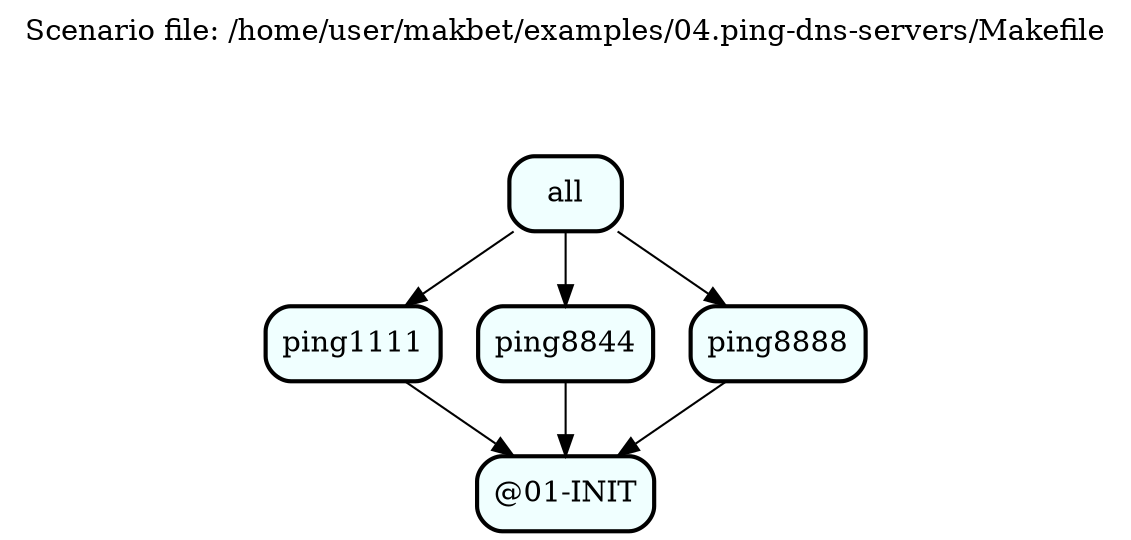 digraph {

// This file has been generated by makbet master+g23016ba-2020-12-08T20:14:39+01:00
// Generation date: Tue Dec  8 09:14:27 PM CET 2020
// Scenario file: /home/user/makbet/examples/04.ping-dns-servers/Makefile

// Define graph title (an absolute path to scenario file) at the top.
labelloc="t";
label="Scenario file: /home/user/makbet/examples/04.ping-dns-servers/Makefile\n\n\n\n";

// Define global options for all nodes.
node [shape="box" style="rounded, bold, filled" fillcolor="azure"];


// TASK_NAME: @01-INIT
// TASK_ID: 1
// TASK_DEPS: 
// TASK_CMD: 
// TASK_CMD_OPTS: 
"@01-INIT";

// TASK_NAME: all
// TASK_ID: 6
// TASK_DEPS: ping1111 ping8844 ping8888
// TASK_CMD: 
// TASK_CMD_OPTS: 
"all" -> "ping1111";
"all" -> "ping8844";
"all" -> "ping8888";

// TASK_NAME: ping1111
// TASK_ID: 2
// TASK_DEPS: @01-INIT
// TASK_CMD: ping
// TASK_CMD_OPTS: -c10 1.1.1.1
"ping1111" -> "@01-INIT";

// TASK_NAME: ping8844
// TASK_ID: 3
// TASK_DEPS: @01-INIT
// TASK_CMD: ping
// TASK_CMD_OPTS: -c4 8.8.4.4
"ping8844" -> "@01-INIT";

// TASK_NAME: ping8888
// TASK_ID: 4
// TASK_DEPS: @01-INIT
// TASK_CMD: ping
// TASK_CMD_OPTS: -c4 8.8.8.8
"ping8888" -> "@01-INIT";

}


// EOF
